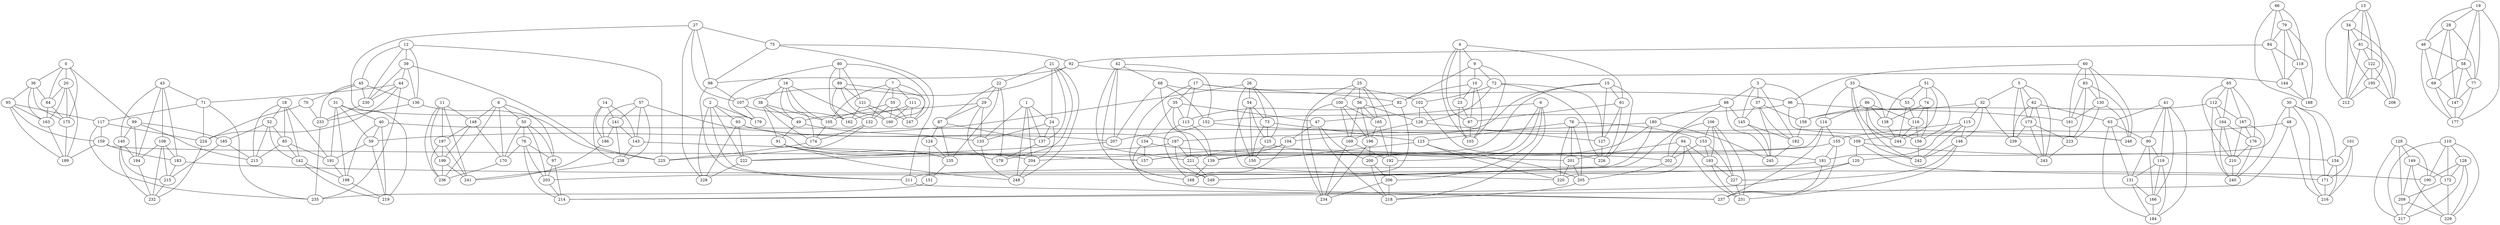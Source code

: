 graph {
	0 -- 20
	0 -- 36
	0 -- 64
	0 -- 99
	0 -- 175
	1 -- 24
	1 -- 133
	1 -- 137
	1 -- 204
	1 -- 248
	2 -- 93
	2 -- 179
	2 -- 211
	2 -- 222
	2 -- 228
	3 -- 37
	3 -- 88
	3 -- 145
	3 -- 158
	3 -- 182
	4 -- 9
	4 -- 23
	4 -- 61
	4 -- 67
	4 -- 103
	5 -- 32
	5 -- 62
	5 -- 173
	5 -- 239
	5 -- 243
	6 -- 47
	6 -- 192
	6 -- 200
	6 -- 206
	6 -- 218
	7 -- 55
	7 -- 105
	7 -- 111
	7 -- 132
	7 -- 160
	8 -- 50
	8 -- 97
	8 -- 148
	8 -- 170
	8 -- 236
	9 -- 10
	9 -- 72
	9 -- 82
	9 -- 103
	10 -- 23
	10 -- 67
	10 -- 82
	10 -- 103
	11 -- 148
	11 -- 197
	11 -- 199
	11 -- 236
	11 -- 241
	12 -- 39
	12 -- 45
	12 -- 136
	12 -- 225
	12 -- 230
	13 -- 34
	13 -- 81
	13 -- 122
	13 -- 195
	13 -- 212
	14 -- 141
	14 -- 143
	14 -- 186
	14 -- 238
	15 -- 61
	15 -- 104
	15 -- 127
	15 -- 139
	15 -- 226
	16 -- 38
	16 -- 49
	16 -- 105
	16 -- 132
	16 -- 174
	17 -- 35
	17 -- 82
	17 -- 102
	17 -- 113
	17 -- 168
	18 -- 52
	18 -- 85
	18 -- 142
	18 -- 191
	18 -- 213
	19 -- 28
	19 -- 46
	19 -- 58
	19 -- 77
	19 -- 177
	20 -- 64
	20 -- 163
	20 -- 175
	20 -- 189
	21 -- 22
	21 -- 24
	21 -- 137
	21 -- 178
	21 -- 248
	22 -- 29
	22 -- 87
	22 -- 135
	22 -- 178
	23 -- 67
	23 -- 103
	24 -- 133
	24 -- 137
	24 -- 204
	25 -- 56
	25 -- 100
	25 -- 165
	25 -- 192
	25 -- 234
	26 -- 54
	26 -- 59
	26 -- 73
	26 -- 125
	26 -- 150
	27 -- 75
	27 -- 98
	27 -- 107
	27 -- 179
	27 -- 228
	28 -- 46
	28 -- 69
	28 -- 77
	28 -- 147
	29 -- 49
	29 -- 87
	29 -- 133
	29 -- 178
	30 -- 48
	30 -- 120
	30 -- 154
	30 -- 171
	30 -- 216
	31 -- 40
	31 -- 59
	31 -- 191
	31 -- 198
	31 -- 219
	32 -- 115
	32 -- 146
	32 -- 158
	32 -- 239
	33 -- 53
	33 -- 114
	33 -- 138
	33 -- 242
	33 -- 244
	34 -- 81
	34 -- 195
	34 -- 208
	34 -- 212
	35 -- 47
	35 -- 113
	35 -- 134
	35 -- 139
	36 -- 64
	36 -- 95
	36 -- 163
	36 -- 175
	37 -- 145
	37 -- 158
	37 -- 182
	37 -- 245
	38 -- 49
	38 -- 91
	38 -- 105
	38 -- 174
	39 -- 44
	39 -- 136
	39 -- 225
	39 -- 230
	40 -- 59
	40 -- 109
	40 -- 198
	40 -- 219
	41 -- 63
	41 -- 90
	41 -- 119
	41 -- 166
	41 -- 184
	42 -- 68
	42 -- 152
	42 -- 207
	42 -- 221
	42 -- 249
	43 -- 71
	43 -- 108
	43 -- 140
	43 -- 183
	43 -- 194
	44 -- 71
	44 -- 224
	44 -- 230
	44 -- 235
	45 -- 70
	45 -- 136
	45 -- 230
	45 -- 233
	46 -- 58
	46 -- 69
	46 -- 177
	47 -- 104
	47 -- 200
	47 -- 218
	48 -- 109
	48 -- 214
	48 -- 216
	49 -- 91
	49 -- 133
	50 -- 76
	50 -- 97
	50 -- 170
	50 -- 203
	51 -- 53
	51 -- 74
	51 -- 138
	51 -- 156
	51 -- 244
	52 -- 85
	52 -- 142
	52 -- 185
	52 -- 213
	53 -- 116
	53 -- 244
	54 -- 73
	54 -- 125
	54 -- 150
	54 -- 220
	55 -- 105
	55 -- 132
	55 -- 160
	55 -- 247
	56 -- 126
	56 -- 165
	56 -- 169
	56 -- 196
	57 -- 141
	57 -- 143
	57 -- 157
	57 -- 186
	57 -- 238
	58 -- 69
	58 -- 77
	58 -- 147
	59 -- 191
	59 -- 219
	60 -- 83
	60 -- 96
	60 -- 130
	60 -- 161
	60 -- 246
	61 -- 67
	61 -- 127
	61 -- 226
	62 -- 63
	62 -- 173
	62 -- 239
	62 -- 243
	63 -- 90
	63 -- 131
	63 -- 184
	64 -- 163
	64 -- 175
	65 -- 112
	65 -- 164
	65 -- 167
	65 -- 176
	65 -- 210
	66 -- 79
	66 -- 84
	66 -- 118
	66 -- 188
	67 -- 103
	68 -- 96
	68 -- 152
	68 -- 207
	68 -- 221
	69 -- 147
	69 -- 177
	70 -- 224
	70 -- 233
	71 -- 117
	71 -- 224
	71 -- 235
	72 -- 102
	72 -- 126
	72 -- 127
	72 -- 226
	73 -- 123
	73 -- 125
	73 -- 150
	74 -- 116
	74 -- 138
	74 -- 156
	75 -- 92
	75 -- 98
	75 -- 211
	76 -- 97
	76 -- 170
	76 -- 203
	76 -- 214
	77 -- 147
	77 -- 177
	78 -- 123
	78 -- 153
	78 -- 201
	78 -- 205
	78 -- 220
	79 -- 84
	79 -- 118
	79 -- 144
	79 -- 188
	80 -- 89
	80 -- 121
	80 -- 162
	80 -- 179
	80 -- 247
	81 -- 122
	81 -- 208
	81 -- 212
	82 -- 113
	82 -- 168
	83 -- 130
	83 -- 161
	83 -- 223
	83 -- 246
	84 -- 92
	84 -- 118
	84 -- 144
	85 -- 142
	85 -- 191
	85 -- 213
	86 -- 114
	86 -- 116
	86 -- 138
	86 -- 156
	86 -- 242
	87 -- 124
	87 -- 135
	87 -- 137
	88 -- 145
	88 -- 180
	88 -- 245
	88 -- 249
	89 -- 121
	89 -- 160
	89 -- 162
	89 -- 247
	90 -- 119
	90 -- 131
	90 -- 166
	91 -- 135
	91 -- 204
	91 -- 248
	92 -- 98
	92 -- 107
	92 -- 144
	93 -- 187
	93 -- 207
	93 -- 222
	93 -- 228
	94 -- 193
	94 -- 201
	94 -- 202
	94 -- 220
	94 -- 231
	95 -- 117
	95 -- 159
	95 -- 163
	95 -- 189
	96 -- 152
	96 -- 161
	96 -- 246
	97 -- 203
	97 -- 214
	98 -- 107
	98 -- 211
	99 -- 140
	99 -- 185
	99 -- 194
	99 -- 213
	100 -- 165
	100 -- 169
	100 -- 196
	100 -- 234
	101 -- 154
	101 -- 171
	101 -- 216
	102 -- 126
	102 -- 226
	104 -- 139
	104 -- 168
	104 -- 204
	105 -- 174
	106 -- 153
	106 -- 193
	106 -- 202
	106 -- 227
	106 -- 231
	107 -- 162
	107 -- 179
	108 -- 183
	108 -- 194
	108 -- 215
	108 -- 232
	109 -- 120
	109 -- 154
	109 -- 171
	110 -- 128
	110 -- 172
	110 -- 190
	110 -- 217
	110 -- 229
	111 -- 160
	111 -- 162
	111 -- 247
	112 -- 158
	112 -- 164
	112 -- 167
	112 -- 240
	113 -- 139
	113 -- 168
	114 -- 155
	114 -- 157
	114 -- 237
	115 -- 146
	115 -- 155
	115 -- 181
	115 -- 242
	116 -- 156
	116 -- 244
	117 -- 159
	117 -- 224
	117 -- 235
	118 -- 144
	118 -- 188
	119 -- 131
	119 -- 166
	119 -- 184
	120 -- 203
	120 -- 214
	121 -- 160
	121 -- 162
	121 -- 247
	122 -- 195
	122 -- 208
	122 -- 212
	123 -- 150
	123 -- 205
	123 -- 220
	124 -- 135
	124 -- 151
	125 -- 150
	125 -- 201
	126 -- 127
	126 -- 169
	127 -- 226
	128 -- 172
	128 -- 190
	128 -- 217
	128 -- 229
	129 -- 149
	129 -- 190
	129 -- 209
	129 -- 217
	130 -- 161
	130 -- 223
	130 -- 246
	131 -- 166
	131 -- 184
	132 -- 174
	132 -- 225
	133 -- 248
	134 -- 157
	134 -- 181
	134 -- 237
	135 -- 151
	136 -- 225
	136 -- 233
	137 -- 178
	138 -- 244
	139 -- 168
	140 -- 194
	140 -- 215
	140 -- 232
	141 -- 143
	141 -- 186
	141 -- 238
	142 -- 198
	142 -- 219
	143 -- 157
	143 -- 238
	144 -- 188
	145 -- 182
	145 -- 245
	146 -- 227
	146 -- 231
	146 -- 242
	147 -- 177
	148 -- 170
	148 -- 197
	148 -- 199
	149 -- 172
	149 -- 209
	149 -- 229
	151 -- 235
	152 -- 207
	152 -- 246
	153 -- 193
	153 -- 202
	153 -- 227
	154 -- 171
	154 -- 216
	155 -- 157
	155 -- 181
	155 -- 237
	156 -- 242
	158 -- 182
	159 -- 183
	159 -- 189
	159 -- 202
	161 -- 223
	163 -- 189
	164 -- 176
	164 -- 210
	164 -- 240
	165 -- 192
	165 -- 196
	166 -- 184
	167 -- 176
	167 -- 210
	167 -- 240
	169 -- 192
	169 -- 234
	170 -- 236
	171 -- 216
	172 -- 209
	172 -- 229
	173 -- 223
	173 -- 239
	173 -- 243
	174 -- 225
	175 -- 189
	176 -- 210
	176 -- 240
	180 -- 187
	180 -- 221
	180 -- 245
	180 -- 249
	181 -- 211
	181 -- 237
	182 -- 245
	183 -- 190
	183 -- 215
	185 -- 213
	185 -- 215
	186 -- 241
	187 -- 221
	187 -- 222
	187 -- 249
	190 -- 217
	191 -- 198
	192 -- 206
	193 -- 227
	193 -- 231
	194 -- 232
	195 -- 208
	195 -- 212
	196 -- 200
	196 -- 234
	197 -- 199
	197 -- 236
	197 -- 241
	198 -- 219
	199 -- 236
	199 -- 241
	200 -- 206
	200 -- 218
	201 -- 205
	201 -- 220
	202 -- 205
	203 -- 214
	204 -- 248
	205 -- 218
	206 -- 218
	206 -- 234
	207 -- 222
	209 -- 217
	209 -- 229
	210 -- 240
	211 -- 237
	215 -- 232
	221 -- 249
	222 -- 228
	223 -- 243
	224 -- 232
	227 -- 231
	230 -- 233
	233 -- 235
	238 -- 241
	239 -- 243
}